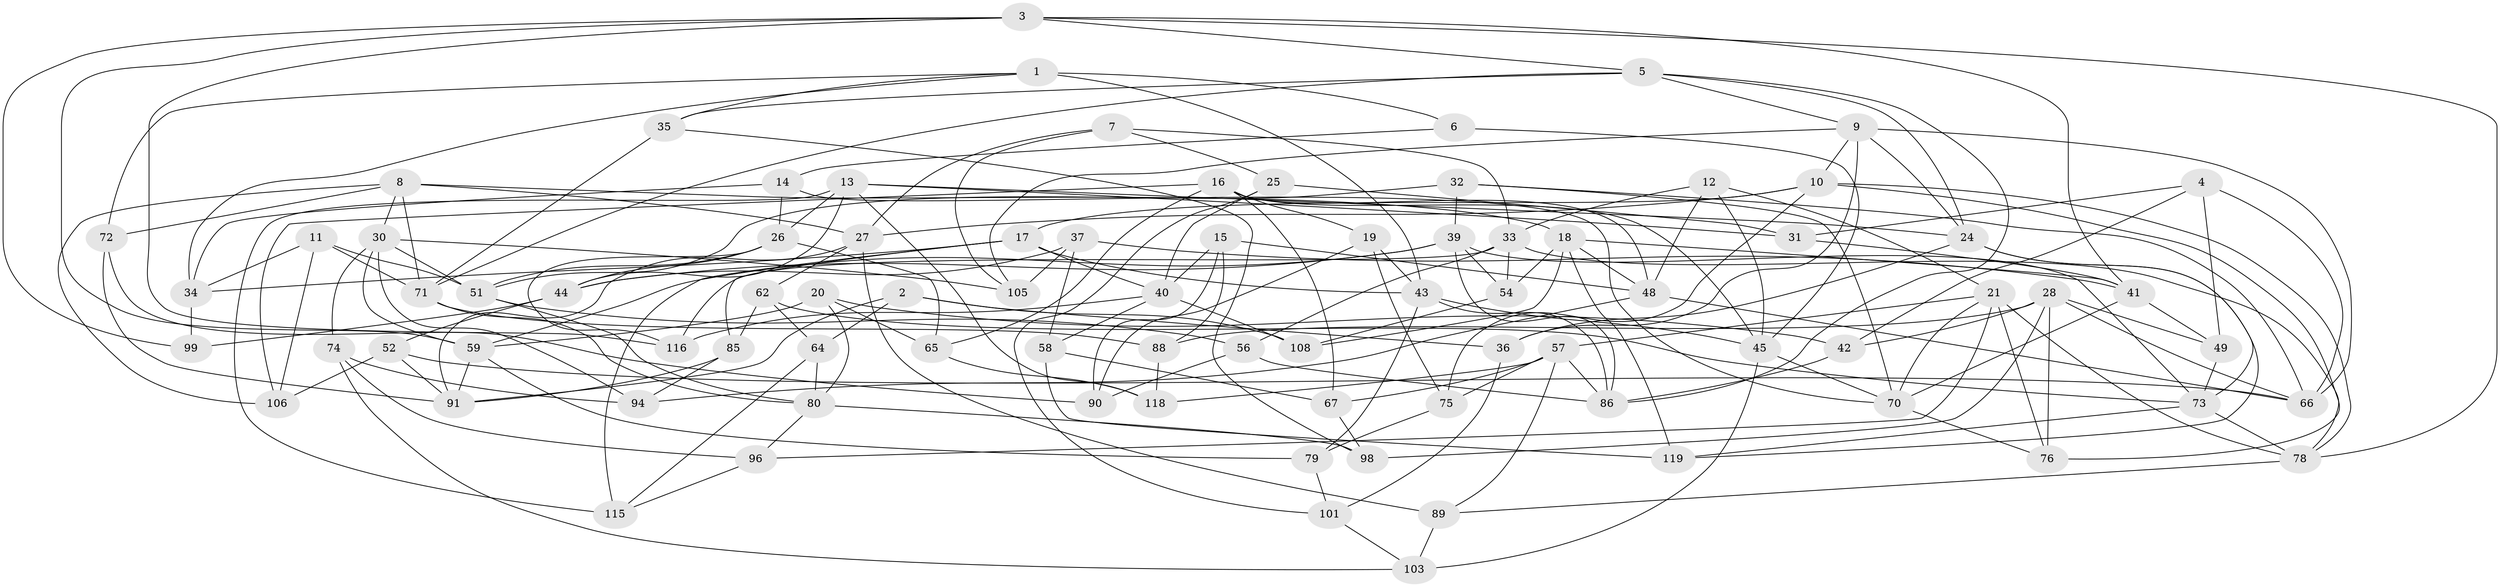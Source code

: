 // Generated by graph-tools (version 1.1) at 2025/24/03/03/25 07:24:27]
// undirected, 84 vertices, 202 edges
graph export_dot {
graph [start="1"]
  node [color=gray90,style=filled];
  1 [super="+38"];
  2;
  3 [super="+61"];
  4;
  5 [super="+102"];
  6;
  7;
  8 [super="+22"];
  9 [super="+77"];
  10 [super="+55"];
  11;
  12;
  13 [super="+92"];
  14;
  15;
  16 [super="+110"];
  17 [super="+23"];
  18 [super="+50"];
  19;
  20;
  21 [super="+117"];
  24 [super="+112"];
  25;
  26 [super="+95"];
  27 [super="+69"];
  28 [super="+29"];
  30 [super="+97"];
  31;
  32;
  33 [super="+100"];
  34 [super="+47"];
  35;
  36;
  37;
  39 [super="+46"];
  40 [super="+87"];
  41 [super="+63"];
  42;
  43 [super="+83"];
  44 [super="+60"];
  45 [super="+114"];
  48 [super="+53"];
  49;
  51 [super="+113"];
  52;
  54;
  56;
  57 [super="+84"];
  58;
  59 [super="+68"];
  62;
  64;
  65;
  66 [super="+81"];
  67;
  70 [super="+82"];
  71 [super="+109"];
  72;
  73 [super="+104"];
  74;
  75;
  76;
  78 [super="+93"];
  79;
  80 [super="+111"];
  85;
  86 [super="+107"];
  88;
  89;
  90;
  91 [super="+120"];
  94;
  96;
  98;
  99;
  101;
  103;
  105;
  106;
  108;
  115;
  116;
  118;
  119;
  1 -- 35;
  1 -- 6 [weight=2];
  1 -- 72;
  1 -- 34;
  1 -- 43;
  2 -- 64;
  2 -- 91;
  2 -- 108;
  2 -- 36;
  3 -- 78;
  3 -- 116;
  3 -- 99;
  3 -- 41;
  3 -- 5;
  3 -- 59;
  4 -- 49;
  4 -- 31;
  4 -- 42;
  4 -- 66;
  5 -- 35;
  5 -- 24;
  5 -- 9;
  5 -- 86;
  5 -- 71;
  6 -- 14;
  6 -- 45;
  7 -- 27;
  7 -- 25;
  7 -- 105;
  7 -- 33;
  8 -- 30;
  8 -- 72;
  8 -- 106;
  8 -- 18;
  8 -- 27;
  8 -- 71;
  9 -- 36;
  9 -- 10;
  9 -- 24;
  9 -- 66;
  9 -- 105;
  10 -- 75;
  10 -- 76;
  10 -- 27;
  10 -- 17;
  10 -- 78;
  11 -- 71;
  11 -- 106;
  11 -- 34;
  11 -- 51;
  12 -- 48;
  12 -- 45;
  12 -- 21;
  12 -- 33;
  13 -- 31;
  13 -- 115;
  13 -- 118;
  13 -- 44;
  13 -- 26;
  13 -- 24;
  14 -- 34;
  14 -- 70;
  14 -- 26;
  15 -- 40;
  15 -- 88;
  15 -- 90;
  15 -- 48;
  16 -- 45;
  16 -- 48;
  16 -- 65;
  16 -- 67;
  16 -- 106;
  16 -- 19;
  17 -- 85;
  17 -- 34;
  17 -- 43;
  17 -- 115;
  17 -- 40;
  18 -- 54;
  18 -- 48;
  18 -- 41;
  18 -- 108;
  18 -- 119;
  19 -- 75;
  19 -- 90;
  19 -- 43;
  20 -- 42;
  20 -- 59;
  20 -- 80;
  20 -- 65;
  21 -- 96;
  21 -- 76;
  21 -- 57;
  21 -- 70;
  21 -- 78;
  24 -- 73;
  24 -- 36;
  24 -- 119;
  25 -- 31;
  25 -- 40;
  25 -- 101;
  26 -- 65;
  26 -- 116;
  26 -- 44;
  26 -- 51;
  27 -- 89;
  27 -- 62;
  27 -- 91;
  28 -- 42;
  28 -- 98;
  28 -- 66;
  28 -- 88;
  28 -- 49;
  28 -- 76;
  30 -- 51;
  30 -- 59;
  30 -- 94;
  30 -- 74;
  30 -- 105;
  31 -- 41;
  32 -- 39;
  32 -- 66;
  32 -- 51;
  32 -- 70;
  33 -- 56;
  33 -- 116;
  33 -- 54;
  33 -- 78;
  34 -- 99 [weight=2];
  35 -- 98;
  35 -- 71;
  36 -- 101;
  37 -- 58;
  37 -- 44;
  37 -- 41;
  37 -- 105;
  39 -- 44;
  39 -- 59;
  39 -- 54;
  39 -- 86;
  39 -- 73;
  40 -- 116;
  40 -- 58;
  40 -- 108;
  41 -- 70;
  41 -- 49;
  42 -- 86;
  43 -- 79;
  43 -- 86;
  43 -- 45;
  44 -- 99;
  44 -- 52;
  45 -- 103;
  45 -- 70;
  48 -- 94;
  48 -- 66;
  49 -- 73;
  51 -- 80;
  51 -- 56;
  52 -- 91;
  52 -- 106;
  52 -- 66;
  54 -- 108;
  56 -- 90;
  56 -- 86;
  57 -- 67;
  57 -- 75;
  57 -- 89;
  57 -- 118;
  57 -- 86;
  58 -- 119;
  58 -- 67;
  59 -- 91;
  59 -- 79;
  62 -- 85;
  62 -- 64;
  62 -- 73;
  64 -- 115;
  64 -- 80;
  65 -- 118;
  67 -- 98;
  70 -- 76;
  71 -- 80;
  71 -- 88;
  72 -- 90;
  72 -- 91;
  73 -- 78;
  73 -- 119;
  74 -- 94;
  74 -- 96;
  74 -- 103;
  75 -- 79;
  78 -- 89;
  79 -- 101;
  80 -- 96;
  80 -- 98;
  85 -- 91;
  85 -- 94;
  88 -- 118;
  89 -- 103;
  96 -- 115;
  101 -- 103;
}
